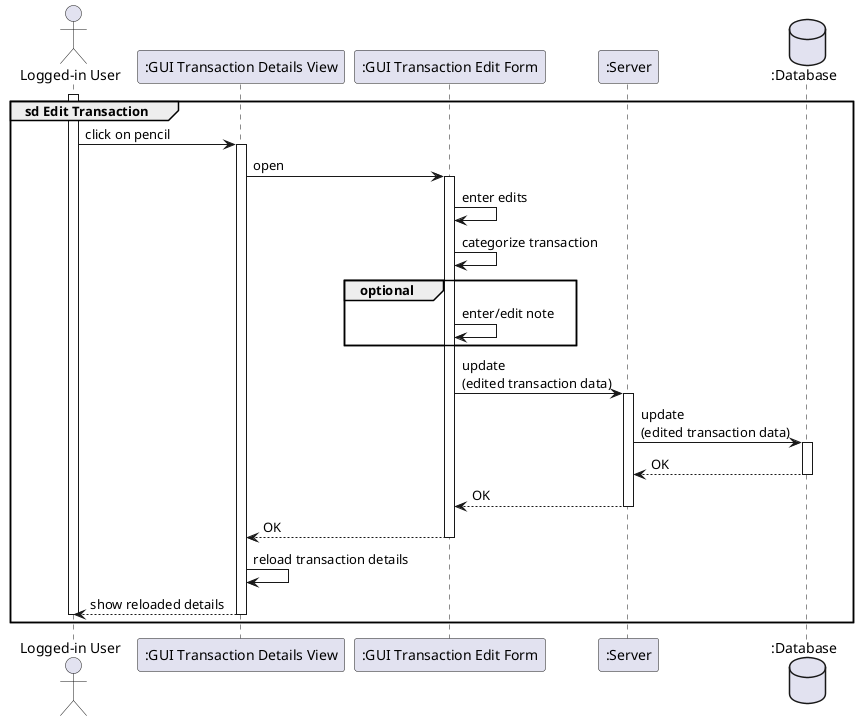 @startuml

actor "Logged-in User" as user
participant ":GUI Transaction Details View" as gui
participant ":GUI Transaction Edit Form" as create
participant ":Server" as server
database ":Database" as database

group sd Edit Transaction
    activate user
    user -> gui++ : click on pencil
        gui -> create++ : open
            create -> create : enter edits
            create -> create : categorize transaction
            group optional
            create -> create : enter/edit note
            end
            create -> server++ : update \n(edited transaction data)
                server -> database++ : update \n(edited transaction data)
                return OK
            return OK
        return OK
        gui -> gui : reload transaction details
    return show reloaded details
    deactivate user
end

@enduml